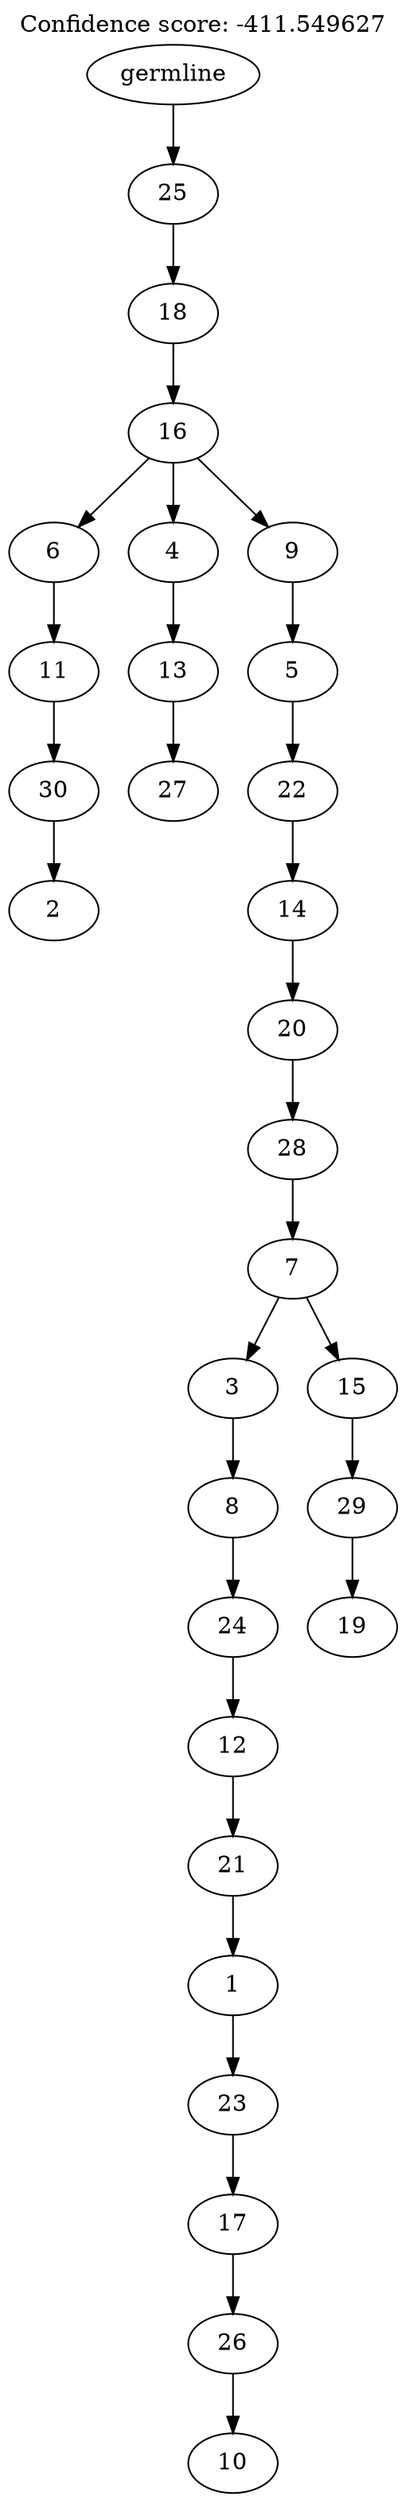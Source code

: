 digraph g {
	"29" -> "30";
	"30" [label="2"];
	"28" -> "29";
	"29" [label="30"];
	"27" -> "28";
	"28" [label="11"];
	"25" -> "26";
	"26" [label="27"];
	"24" -> "25";
	"25" [label="13"];
	"22" -> "23";
	"23" [label="10"];
	"21" -> "22";
	"22" [label="26"];
	"20" -> "21";
	"21" [label="17"];
	"19" -> "20";
	"20" [label="23"];
	"18" -> "19";
	"19" [label="1"];
	"17" -> "18";
	"18" [label="21"];
	"16" -> "17";
	"17" [label="12"];
	"15" -> "16";
	"16" [label="24"];
	"14" -> "15";
	"15" [label="8"];
	"12" -> "13";
	"13" [label="19"];
	"11" -> "12";
	"12" [label="29"];
	"10" -> "11";
	"11" [label="15"];
	"10" -> "14";
	"14" [label="3"];
	"9" -> "10";
	"10" [label="7"];
	"8" -> "9";
	"9" [label="28"];
	"7" -> "8";
	"8" [label="20"];
	"6" -> "7";
	"7" [label="14"];
	"5" -> "6";
	"6" [label="22"];
	"4" -> "5";
	"5" [label="5"];
	"3" -> "4";
	"4" [label="9"];
	"3" -> "24";
	"24" [label="4"];
	"3" -> "27";
	"27" [label="6"];
	"2" -> "3";
	"3" [label="16"];
	"1" -> "2";
	"2" [label="18"];
	"0" -> "1";
	"1" [label="25"];
	"0" [label="germline"];
	labelloc="t";
	label="Confidence score: -411.549627";
}
